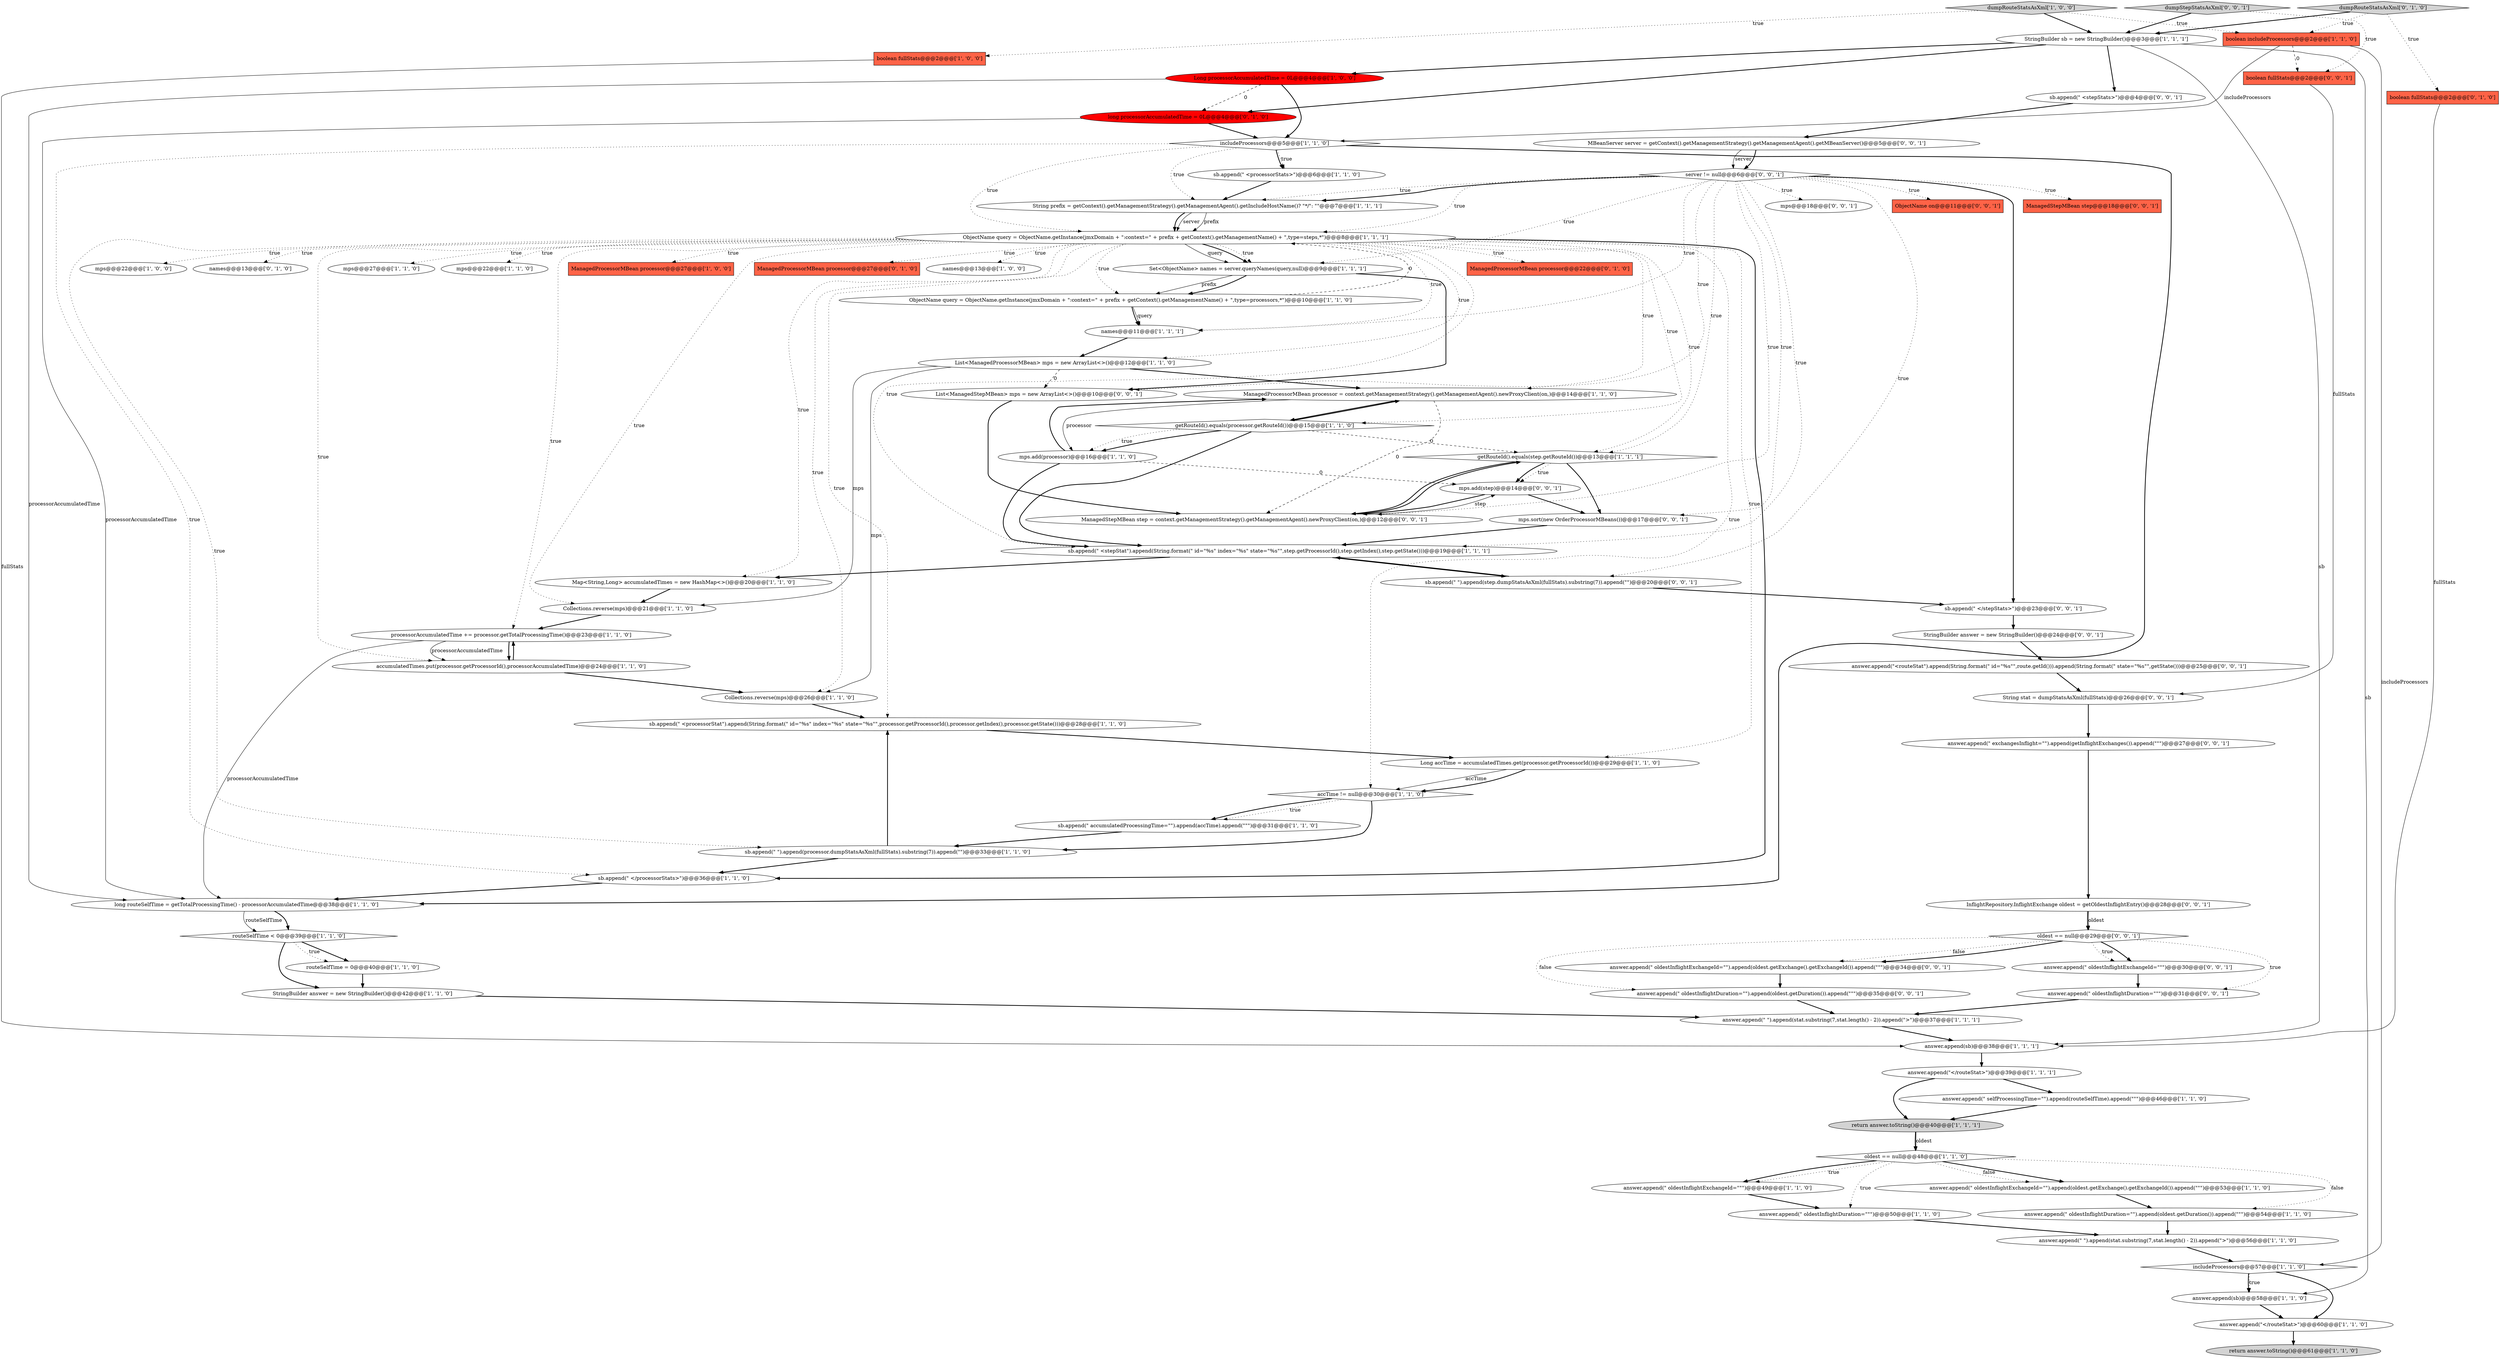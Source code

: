 digraph {
33 [style = filled, label = "sb.append(\" <processorStats>\")@@@6@@@['1', '1', '0']", fillcolor = white, shape = ellipse image = "AAA0AAABBB1BBB"];
24 [style = filled, label = "answer.append(\" oldestInflightDuration=\"\"\")@@@50@@@['1', '1', '0']", fillcolor = white, shape = ellipse image = "AAA0AAABBB1BBB"];
37 [style = filled, label = "long routeSelfTime = getTotalProcessingTime() - processorAccumulatedTime@@@38@@@['1', '1', '0']", fillcolor = white, shape = ellipse image = "AAA0AAABBB1BBB"];
73 [style = filled, label = "String stat = dumpStatsAsXml(fullStats)@@@26@@@['0', '0', '1']", fillcolor = white, shape = ellipse image = "AAA0AAABBB3BBB"];
9 [style = filled, label = "mps@@@22@@@['1', '0', '0']", fillcolor = white, shape = ellipse image = "AAA0AAABBB1BBB"];
30 [style = filled, label = "boolean fullStats@@@2@@@['1', '0', '0']", fillcolor = tomato, shape = box image = "AAA0AAABBB1BBB"];
35 [style = filled, label = "includeProcessors@@@5@@@['1', '1', '0']", fillcolor = white, shape = diamond image = "AAA0AAABBB1BBB"];
79 [style = filled, label = "answer.append(\"<routeStat\").append(String.format(\" id=\"%s\"\",route.getId())).append(String.format(\" state=\"%s\"\",getState()))@@@25@@@['0', '0', '1']", fillcolor = white, shape = ellipse image = "AAA0AAABBB3BBB"];
32 [style = filled, label = "answer.append(sb)@@@38@@@['1', '1', '1']", fillcolor = white, shape = ellipse image = "AAA0AAABBB1BBB"];
77 [style = filled, label = "mps@@@18@@@['0', '0', '1']", fillcolor = white, shape = ellipse image = "AAA0AAABBB3BBB"];
3 [style = filled, label = "StringBuilder answer = new StringBuilder()@@@42@@@['1', '1', '0']", fillcolor = white, shape = ellipse image = "AAA0AAABBB1BBB"];
55 [style = filled, label = "names@@@13@@@['0', '1', '0']", fillcolor = white, shape = ellipse image = "AAA0AAABBB2BBB"];
23 [style = filled, label = "sb.append(\" accumulatedProcessingTime=\"\").append(accTime).append(\"\"\")@@@31@@@['1', '1', '0']", fillcolor = white, shape = ellipse image = "AAA0AAABBB1BBB"];
59 [style = filled, label = "sb.append(\" \").append(step.dumpStatsAsXml(fullStats).substring(7)).append(\"\")@@@20@@@['0', '0', '1']", fillcolor = white, shape = ellipse image = "AAA0AAABBB3BBB"];
1 [style = filled, label = "answer.append(\"</routeStat>\")@@@39@@@['1', '1', '1']", fillcolor = white, shape = ellipse image = "AAA0AAABBB1BBB"];
44 [style = filled, label = "sb.append(\" <stepStat\").append(String.format(\" id=\"%s\" index=\"%s\" state=\"%s\"\",step.getProcessorId(),step.getIndex(),step.getState()))@@@19@@@['1', '1', '1']", fillcolor = white, shape = ellipse image = "AAA0AAABBB1BBB"];
27 [style = filled, label = "routeSelfTime < 0@@@39@@@['1', '1', '0']", fillcolor = white, shape = diamond image = "AAA0AAABBB1BBB"];
28 [style = filled, label = "mps@@@27@@@['1', '1', '0']", fillcolor = white, shape = ellipse image = "AAA0AAABBB1BBB"];
63 [style = filled, label = "mps.add(step)@@@14@@@['0', '0', '1']", fillcolor = white, shape = ellipse image = "AAA0AAABBB3BBB"];
70 [style = filled, label = "dumpStepStatsAsXml['0', '0', '1']", fillcolor = lightgray, shape = diamond image = "AAA0AAABBB3BBB"];
29 [style = filled, label = "mps.add(processor)@@@16@@@['1', '1', '0']", fillcolor = white, shape = ellipse image = "AAA0AAABBB1BBB"];
67 [style = filled, label = "MBeanServer server = getContext().getManagementStrategy().getManagementAgent().getMBeanServer()@@@5@@@['0', '0', '1']", fillcolor = white, shape = ellipse image = "AAA0AAABBB3BBB"];
13 [style = filled, label = "StringBuilder sb = new StringBuilder()@@@3@@@['1', '1', '1']", fillcolor = white, shape = ellipse image = "AAA0AAABBB1BBB"];
49 [style = filled, label = "boolean includeProcessors@@@2@@@['1', '1', '0']", fillcolor = tomato, shape = box image = "AAA0AAABBB1BBB"];
34 [style = filled, label = "oldest == null@@@48@@@['1', '1', '0']", fillcolor = white, shape = diamond image = "AAA0AAABBB1BBB"];
65 [style = filled, label = "StringBuilder answer = new StringBuilder()@@@24@@@['0', '0', '1']", fillcolor = white, shape = ellipse image = "AAA0AAABBB3BBB"];
45 [style = filled, label = "answer.append(\" oldestInflightDuration=\"\").append(oldest.getDuration()).append(\"\"\")@@@54@@@['1', '1', '0']", fillcolor = white, shape = ellipse image = "AAA0AAABBB1BBB"];
56 [style = filled, label = "boolean fullStats@@@2@@@['0', '1', '0']", fillcolor = tomato, shape = box image = "AAA0AAABBB2BBB"];
62 [style = filled, label = "List<ManagedStepMBean> mps = new ArrayList<>()@@@10@@@['0', '0', '1']", fillcolor = white, shape = ellipse image = "AAA0AAABBB3BBB"];
25 [style = filled, label = "return answer.toString()@@@40@@@['1', '1', '1']", fillcolor = lightgray, shape = ellipse image = "AAA0AAABBB1BBB"];
43 [style = filled, label = "answer.append(\" \").append(stat.substring(7,stat.length() - 2)).append(\">\")@@@56@@@['1', '1', '0']", fillcolor = white, shape = ellipse image = "AAA0AAABBB1BBB"];
60 [style = filled, label = "oldest == null@@@29@@@['0', '0', '1']", fillcolor = white, shape = diamond image = "AAA0AAABBB3BBB"];
76 [style = filled, label = "InflightRepository.InflightExchange oldest = getOldestInflightEntry()@@@28@@@['0', '0', '1']", fillcolor = white, shape = ellipse image = "AAA0AAABBB3BBB"];
40 [style = filled, label = "answer.append(\" selfProcessingTime=\"\").append(routeSelfTime).append(\"\"\")@@@46@@@['1', '1', '0']", fillcolor = white, shape = ellipse image = "AAA0AAABBB1BBB"];
74 [style = filled, label = "sb.append(\" <stepStats>\")@@@4@@@['0', '0', '1']", fillcolor = white, shape = ellipse image = "AAA0AAABBB3BBB"];
81 [style = filled, label = "answer.append(\" oldestInflightDuration=\"\"\")@@@31@@@['0', '0', '1']", fillcolor = white, shape = ellipse image = "AAA0AAABBB3BBB"];
11 [style = filled, label = "mps@@@22@@@['1', '1', '0']", fillcolor = white, shape = ellipse image = "AAA0AAABBB1BBB"];
5 [style = filled, label = "answer.append(\" \").append(stat.substring(7,stat.length() - 2)).append(\">\")@@@37@@@['1', '1', '1']", fillcolor = white, shape = ellipse image = "AAA0AAABBB1BBB"];
2 [style = filled, label = "String prefix = getContext().getManagementStrategy().getManagementAgent().getIncludeHostName()? \"*/\": \"\"@@@7@@@['1', '1', '1']", fillcolor = white, shape = ellipse image = "AAA0AAABBB1BBB"];
71 [style = filled, label = "boolean fullStats@@@2@@@['0', '0', '1']", fillcolor = tomato, shape = box image = "AAA0AAABBB3BBB"];
69 [style = filled, label = "ObjectName on@@@11@@@['0', '0', '1']", fillcolor = tomato, shape = box image = "AAA0AAABBB3BBB"];
0 [style = filled, label = "routeSelfTime = 0@@@40@@@['1', '1', '0']", fillcolor = white, shape = ellipse image = "AAA0AAABBB1BBB"];
17 [style = filled, label = "answer.append(\" oldestInflightExchangeId=\"\"\")@@@49@@@['1', '1', '0']", fillcolor = white, shape = ellipse image = "AAA0AAABBB1BBB"];
38 [style = filled, label = "answer.append(sb)@@@58@@@['1', '1', '0']", fillcolor = white, shape = ellipse image = "AAA0AAABBB1BBB"];
72 [style = filled, label = "sb.append(\" </stepStats>\")@@@23@@@['0', '0', '1']", fillcolor = white, shape = ellipse image = "AAA0AAABBB3BBB"];
78 [style = filled, label = "ManagedStepMBean step@@@18@@@['0', '0', '1']", fillcolor = tomato, shape = box image = "AAA0AAABBB3BBB"];
47 [style = filled, label = "dumpRouteStatsAsXml['1', '0', '0']", fillcolor = lightgray, shape = diamond image = "AAA0AAABBB1BBB"];
51 [style = filled, label = "Map<String,Long> accumulatedTimes = new HashMap<>()@@@20@@@['1', '1', '0']", fillcolor = white, shape = ellipse image = "AAA0AAABBB1BBB"];
48 [style = filled, label = "accumulatedTimes.put(processor.getProcessorId(),processorAccumulatedTime)@@@24@@@['1', '1', '0']", fillcolor = white, shape = ellipse image = "AAA0AAABBB1BBB"];
39 [style = filled, label = "Long accTime = accumulatedTimes.get(processor.getProcessorId())@@@29@@@['1', '1', '0']", fillcolor = white, shape = ellipse image = "AAA0AAABBB1BBB"];
52 [style = filled, label = "ObjectName query = ObjectName.getInstance(jmxDomain + \":context=\" + prefix + getContext().getManagementName() + \",type=steps,*\")@@@8@@@['1', '1', '1']", fillcolor = white, shape = ellipse image = "AAA0AAABBB1BBB"];
10 [style = filled, label = "Collections.reverse(mps)@@@21@@@['1', '1', '0']", fillcolor = white, shape = ellipse image = "AAA0AAABBB1BBB"];
82 [style = filled, label = "answer.append(\" oldestInflightExchangeId=\"\"\")@@@30@@@['0', '0', '1']", fillcolor = white, shape = ellipse image = "AAA0AAABBB3BBB"];
7 [style = filled, label = "ManagedProcessorMBean processor@@@27@@@['1', '0', '0']", fillcolor = tomato, shape = box image = "AAA0AAABBB1BBB"];
26 [style = filled, label = "processorAccumulatedTime += processor.getTotalProcessingTime()@@@23@@@['1', '1', '0']", fillcolor = white, shape = ellipse image = "AAA0AAABBB1BBB"];
12 [style = filled, label = "accTime != null@@@30@@@['1', '1', '0']", fillcolor = white, shape = diamond image = "AAA0AAABBB1BBB"];
53 [style = filled, label = "ManagedProcessorMBean processor@@@27@@@['0', '1', '0']", fillcolor = tomato, shape = box image = "AAA0AAABBB2BBB"];
61 [style = filled, label = "mps.sort(new OrderProcessorMBeans())@@@17@@@['0', '0', '1']", fillcolor = white, shape = ellipse image = "AAA0AAABBB3BBB"];
16 [style = filled, label = "getRouteId().equals(step.getRouteId())@@@13@@@['1', '1', '1']", fillcolor = white, shape = diamond image = "AAA0AAABBB1BBB"];
42 [style = filled, label = "sb.append(\" <processorStat\").append(String.format(\" id=\"%s\" index=\"%s\" state=\"%s\"\",processor.getProcessorId(),processor.getIndex(),processor.getState()))@@@28@@@['1', '1', '0']", fillcolor = white, shape = ellipse image = "AAA0AAABBB1BBB"];
4 [style = filled, label = "names@@@13@@@['1', '0', '0']", fillcolor = white, shape = ellipse image = "AAA0AAABBB1BBB"];
15 [style = filled, label = "answer.append(\"</routeStat>\")@@@60@@@['1', '1', '0']", fillcolor = white, shape = ellipse image = "AAA0AAABBB1BBB"];
20 [style = filled, label = "sb.append(\" \").append(processor.dumpStatsAsXml(fullStats).substring(7)).append(\"\")@@@33@@@['1', '1', '0']", fillcolor = white, shape = ellipse image = "AAA0AAABBB1BBB"];
57 [style = filled, label = "long processorAccumulatedTime = 0L@@@4@@@['0', '1', '0']", fillcolor = red, shape = ellipse image = "AAA1AAABBB2BBB"];
75 [style = filled, label = "answer.append(\" exchangesInflight=\"\").append(getInflightExchanges()).append(\"\"\")@@@27@@@['0', '0', '1']", fillcolor = white, shape = ellipse image = "AAA0AAABBB3BBB"];
8 [style = filled, label = "List<ManagedProcessorMBean> mps = new ArrayList<>()@@@12@@@['1', '1', '0']", fillcolor = white, shape = ellipse image = "AAA0AAABBB1BBB"];
68 [style = filled, label = "answer.append(\" oldestInflightExchangeId=\"\").append(oldest.getExchange().getExchangeId()).append(\"\"\")@@@34@@@['0', '0', '1']", fillcolor = white, shape = ellipse image = "AAA0AAABBB3BBB"];
46 [style = filled, label = "answer.append(\" oldestInflightExchangeId=\"\").append(oldest.getExchange().getExchangeId()).append(\"\"\")@@@53@@@['1', '1', '0']", fillcolor = white, shape = ellipse image = "AAA0AAABBB1BBB"];
58 [style = filled, label = "dumpRouteStatsAsXml['0', '1', '0']", fillcolor = lightgray, shape = diamond image = "AAA0AAABBB2BBB"];
64 [style = filled, label = "ManagedStepMBean step = context.getManagementStrategy().getManagementAgent().newProxyClient(on,)@@@12@@@['0', '0', '1']", fillcolor = white, shape = ellipse image = "AAA0AAABBB3BBB"];
19 [style = filled, label = "Long processorAccumulatedTime = 0L@@@4@@@['1', '0', '0']", fillcolor = red, shape = ellipse image = "AAA1AAABBB1BBB"];
22 [style = filled, label = "sb.append(\" </processorStats>\")@@@36@@@['1', '1', '0']", fillcolor = white, shape = ellipse image = "AAA0AAABBB1BBB"];
66 [style = filled, label = "answer.append(\" oldestInflightDuration=\"\").append(oldest.getDuration()).append(\"\"\")@@@35@@@['0', '0', '1']", fillcolor = white, shape = ellipse image = "AAA0AAABBB3BBB"];
21 [style = filled, label = "Set<ObjectName> names = server.queryNames(query,null)@@@9@@@['1', '1', '1']", fillcolor = white, shape = ellipse image = "AAA0AAABBB1BBB"];
80 [style = filled, label = "server != null@@@6@@@['0', '0', '1']", fillcolor = white, shape = diamond image = "AAA0AAABBB3BBB"];
14 [style = filled, label = "ManagedProcessorMBean processor = context.getManagementStrategy().getManagementAgent().newProxyClient(on,)@@@14@@@['1', '1', '0']", fillcolor = white, shape = ellipse image = "AAA0AAABBB1BBB"];
31 [style = filled, label = "Collections.reverse(mps)@@@26@@@['1', '1', '0']", fillcolor = white, shape = ellipse image = "AAA0AAABBB1BBB"];
36 [style = filled, label = "getRouteId().equals(processor.getRouteId())@@@15@@@['1', '1', '0']", fillcolor = white, shape = diamond image = "AAA0AAABBB1BBB"];
41 [style = filled, label = "return answer.toString()@@@61@@@['1', '1', '0']", fillcolor = lightgray, shape = ellipse image = "AAA0AAABBB1BBB"];
18 [style = filled, label = "includeProcessors@@@57@@@['1', '1', '0']", fillcolor = white, shape = diamond image = "AAA0AAABBB1BBB"];
54 [style = filled, label = "ManagedProcessorMBean processor@@@22@@@['0', '1', '0']", fillcolor = tomato, shape = box image = "AAA0AAABBB2BBB"];
6 [style = filled, label = "ObjectName query = ObjectName.getInstance(jmxDomain + \":context=\" + prefix + getContext().getManagementName() + \",type=processors,*\")@@@10@@@['1', '1', '0']", fillcolor = white, shape = ellipse image = "AAA0AAABBB1BBB"];
50 [style = filled, label = "names@@@11@@@['1', '1', '1']", fillcolor = white, shape = ellipse image = "AAA0AAABBB1BBB"];
60->81 [style = dotted, label="true"];
34->46 [style = bold, label=""];
80->69 [style = dotted, label="true"];
25->34 [style = bold, label=""];
37->27 [style = bold, label=""];
52->28 [style = dotted, label="true"];
14->64 [style = dashed, label="0"];
60->68 [style = dotted, label="false"];
22->37 [style = bold, label=""];
36->29 [style = bold, label=""];
52->36 [style = dotted, label="true"];
26->37 [style = solid, label="processorAccumulatedTime"];
8->31 [style = solid, label="mps"];
68->66 [style = bold, label=""];
40->25 [style = bold, label=""];
26->48 [style = solid, label="processorAccumulatedTime"];
16->64 [style = bold, label=""];
80->16 [style = dotted, label="true"];
52->51 [style = dotted, label="true"];
64->16 [style = bold, label=""];
52->21 [style = solid, label="query"];
24->43 [style = bold, label=""];
43->18 [style = bold, label=""];
73->75 [style = bold, label=""];
51->10 [style = bold, label=""];
52->6 [style = dotted, label="true"];
38->15 [style = bold, label=""];
52->44 [style = dotted, label="true"];
18->38 [style = dotted, label="true"];
67->80 [style = solid, label="server"];
52->9 [style = dotted, label="true"];
74->67 [style = bold, label=""];
57->37 [style = solid, label="processorAccumulatedTime"];
44->51 [style = bold, label=""];
52->20 [style = dotted, label="true"];
3->5 [style = bold, label=""];
76->60 [style = bold, label=""];
80->77 [style = dotted, label="true"];
45->43 [style = bold, label=""];
34->46 [style = dotted, label="false"];
35->37 [style = bold, label=""];
49->35 [style = solid, label="includeProcessors"];
49->18 [style = solid, label="includeProcessors"];
35->2 [style = dotted, label="true"];
52->8 [style = dotted, label="true"];
80->62 [style = dotted, label="true"];
34->17 [style = bold, label=""];
39->12 [style = solid, label="accTime"];
29->14 [style = bold, label=""];
15->41 [style = bold, label=""];
2->52 [style = solid, label="prefix"];
52->48 [style = dotted, label="true"];
29->44 [style = bold, label=""];
60->68 [style = bold, label=""];
2->52 [style = bold, label=""];
35->22 [style = dotted, label="true"];
52->21 [style = bold, label=""];
18->38 [style = bold, label=""];
0->3 [style = bold, label=""];
70->13 [style = bold, label=""];
12->23 [style = dotted, label="true"];
27->0 [style = bold, label=""];
36->44 [style = bold, label=""];
52->21 [style = dotted, label="true"];
60->66 [style = dotted, label="false"];
18->15 [style = bold, label=""];
52->31 [style = dotted, label="true"];
10->26 [style = bold, label=""];
35->33 [style = dotted, label="true"];
52->16 [style = dotted, label="true"];
36->14 [style = bold, label=""];
70->71 [style = dotted, label="true"];
13->57 [style = bold, label=""];
47->49 [style = dotted, label="true"];
21->6 [style = solid, label="prefix"];
80->2 [style = dotted, label="true"];
80->21 [style = dotted, label="true"];
80->64 [style = dotted, label="true"];
52->12 [style = dotted, label="true"];
39->12 [style = bold, label=""];
71->73 [style = solid, label="fullStats"];
34->45 [style = dotted, label="false"];
80->50 [style = dotted, label="true"];
36->29 [style = dotted, label="true"];
59->44 [style = bold, label=""];
80->44 [style = dotted, label="true"];
26->48 [style = bold, label=""];
25->34 [style = solid, label="oldest"];
57->35 [style = bold, label=""];
19->37 [style = solid, label="processorAccumulatedTime"];
14->36 [style = bold, label=""];
52->39 [style = dotted, label="true"];
67->80 [style = bold, label=""];
16->63 [style = dotted, label="true"];
23->20 [style = bold, label=""];
52->14 [style = dotted, label="true"];
34->24 [style = dotted, label="true"];
52->55 [style = dotted, label="true"];
80->72 [style = bold, label=""];
58->56 [style = dotted, label="true"];
13->38 [style = solid, label="sb"];
60->82 [style = bold, label=""];
42->39 [style = bold, label=""];
14->29 [style = solid, label="processor"];
65->79 [style = bold, label=""];
12->20 [style = bold, label=""];
8->14 [style = bold, label=""];
21->62 [style = bold, label=""];
16->61 [style = bold, label=""];
59->72 [style = bold, label=""];
13->74 [style = bold, label=""];
52->42 [style = dotted, label="true"];
8->62 [style = dashed, label="0"];
61->44 [style = bold, label=""];
52->22 [style = bold, label=""];
47->13 [style = bold, label=""];
52->53 [style = dotted, label="true"];
52->7 [style = dotted, label="true"];
48->31 [style = bold, label=""];
48->26 [style = bold, label=""];
6->52 [style = dashed, label="0"];
5->32 [style = bold, label=""];
13->32 [style = solid, label="sb"];
52->50 [style = dotted, label="true"];
31->42 [style = bold, label=""];
80->78 [style = dotted, label="true"];
13->19 [style = bold, label=""];
16->63 [style = bold, label=""];
80->2 [style = bold, label=""];
72->65 [style = bold, label=""];
58->49 [style = dotted, label="true"];
80->59 [style = dotted, label="true"];
19->35 [style = bold, label=""];
32->1 [style = bold, label=""];
66->5 [style = bold, label=""];
20->42 [style = bold, label=""];
63->61 [style = bold, label=""];
2->52 [style = solid, label="server"];
75->76 [style = bold, label=""];
52->54 [style = dotted, label="true"];
1->25 [style = bold, label=""];
33->2 [style = bold, label=""];
64->63 [style = solid, label="step"];
58->13 [style = bold, label=""];
82->81 [style = bold, label=""];
49->71 [style = dashed, label="0"];
35->52 [style = dotted, label="true"];
52->11 [style = dotted, label="true"];
21->6 [style = bold, label=""];
1->40 [style = bold, label=""];
63->64 [style = bold, label=""];
19->57 [style = dashed, label="0"];
6->50 [style = solid, label="query"];
27->3 [style = bold, label=""];
37->27 [style = solid, label="routeSelfTime"];
35->33 [style = bold, label=""];
36->16 [style = dashed, label="0"];
81->5 [style = bold, label=""];
80->61 [style = dotted, label="true"];
80->52 [style = dotted, label="true"];
62->64 [style = bold, label=""];
56->32 [style = solid, label="fullStats"];
79->73 [style = bold, label=""];
29->63 [style = dashed, label="0"];
20->22 [style = bold, label=""];
76->60 [style = solid, label="oldest"];
47->30 [style = dotted, label="true"];
17->24 [style = bold, label=""];
27->0 [style = dotted, label="true"];
34->17 [style = dotted, label="true"];
6->50 [style = bold, label=""];
60->82 [style = dotted, label="true"];
30->32 [style = solid, label="fullStats"];
50->8 [style = bold, label=""];
46->45 [style = bold, label=""];
12->23 [style = bold, label=""];
52->10 [style = dotted, label="true"];
52->4 [style = dotted, label="true"];
52->26 [style = dotted, label="true"];
8->10 [style = solid, label="mps"];
44->59 [style = bold, label=""];
}
